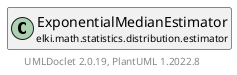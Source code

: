 @startuml
    remove .*\.(Instance|Par|Parameterizer|Factory)$
    set namespaceSeparator none
    hide empty fields
    hide empty methods

    class "<size:14>ExponentialMedianEstimator.Par\n<size:10>elki.math.statistics.distribution.estimator" as elki.math.statistics.distribution.estimator.ExponentialMedianEstimator.Par [[ExponentialMedianEstimator.Par.html]] {
        +make(): ExponentialMedianEstimator
    }

    interface "<size:14>Parameterizer\n<size:10>elki.utilities.optionhandling" as elki.utilities.optionhandling.Parameterizer [[../../../../utilities/optionhandling/Parameterizer.html]] {
        {abstract} +make(): Object
    }
    class "<size:14>ExponentialMedianEstimator\n<size:10>elki.math.statistics.distribution.estimator" as elki.math.statistics.distribution.estimator.ExponentialMedianEstimator [[ExponentialMedianEstimator.html]]

    elki.utilities.optionhandling.Parameterizer <|.. elki.math.statistics.distribution.estimator.ExponentialMedianEstimator.Par
    elki.math.statistics.distribution.estimator.ExponentialMedianEstimator +-- elki.math.statistics.distribution.estimator.ExponentialMedianEstimator.Par

    center footer UMLDoclet 2.0.19, PlantUML 1.2022.8
@enduml

